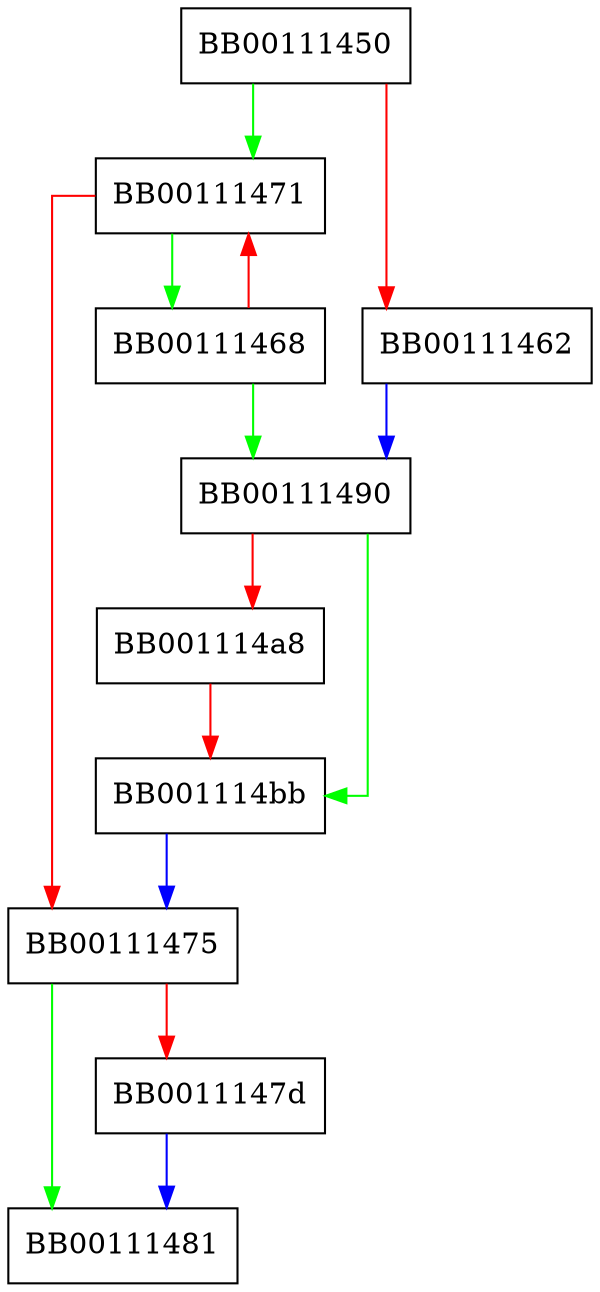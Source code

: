 digraph FUN_00111450 {
  node [shape="box"];
  graph [splines=ortho];
  BB00111450 -> BB00111471 [color="green"];
  BB00111450 -> BB00111462 [color="red"];
  BB00111462 -> BB00111490 [color="blue"];
  BB00111468 -> BB00111490 [color="green"];
  BB00111468 -> BB00111471 [color="red"];
  BB00111471 -> BB00111468 [color="green"];
  BB00111471 -> BB00111475 [color="red"];
  BB00111475 -> BB00111481 [color="green"];
  BB00111475 -> BB0011147d [color="red"];
  BB0011147d -> BB00111481 [color="blue"];
  BB00111490 -> BB001114bb [color="green"];
  BB00111490 -> BB001114a8 [color="red"];
  BB001114a8 -> BB001114bb [color="red"];
  BB001114bb -> BB00111475 [color="blue"];
}
